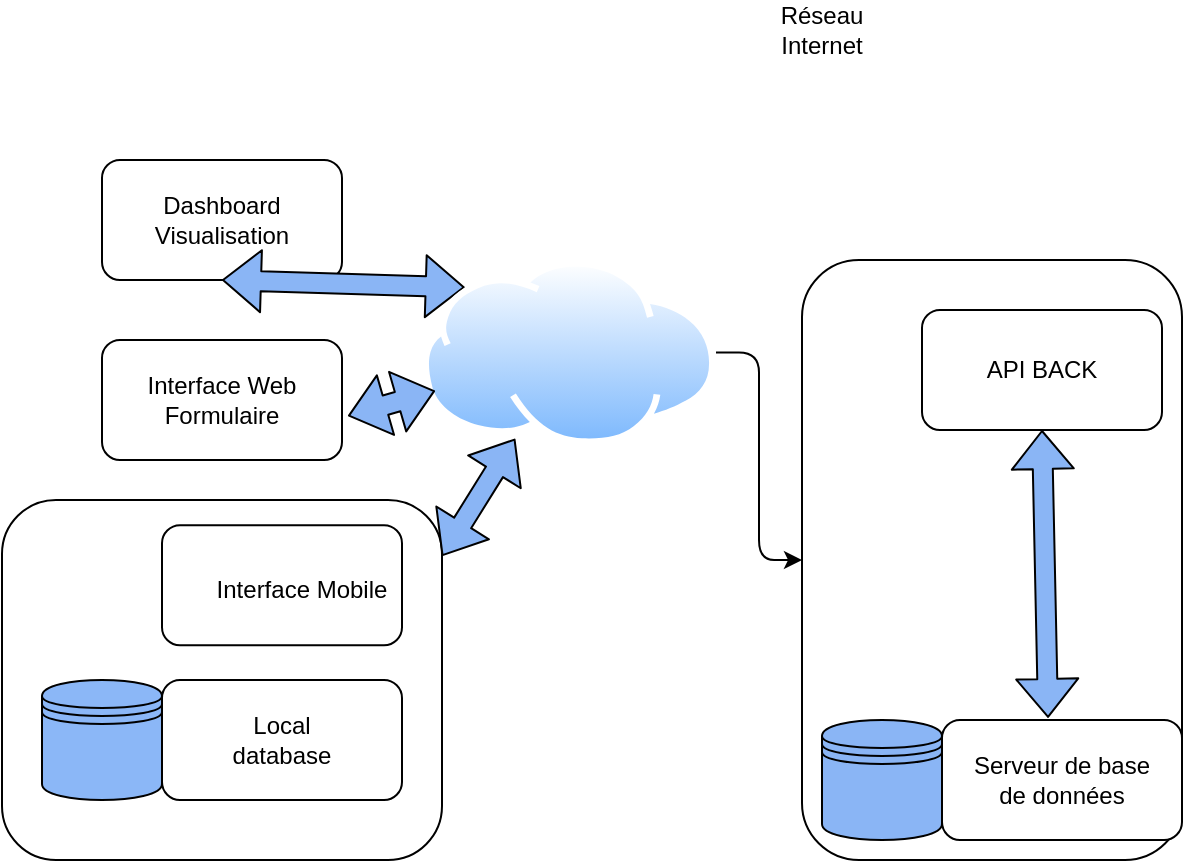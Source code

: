 <mxfile version="22.0.8" type="github">
  <diagram name="Page-1" id="H9A18gkoC2Fcs-PtQ5p-">
    <mxGraphModel dx="744" dy="739" grid="1" gridSize="10" guides="1" tooltips="1" connect="1" arrows="1" fold="1" page="1" pageScale="1" pageWidth="850" pageHeight="1100" background="none" math="0" shadow="0">
      <root>
        <mxCell id="0" />
        <mxCell id="1" parent="0" />
        <mxCell id="Cr8kg0-9z8LWTzDofk2w-1" value="" style="rounded=1;whiteSpace=wrap;html=1;gradientColor=none;" vertex="1" parent="1">
          <mxGeometry x="100" y="350" width="220" height="180" as="geometry" />
        </mxCell>
        <mxCell id="Cr8kg0-9z8LWTzDofk2w-2" value="" style="rounded=1;whiteSpace=wrap;html=1;" vertex="1" parent="1">
          <mxGeometry x="500" y="230" width="190" height="300" as="geometry" />
        </mxCell>
        <mxCell id="Cr8kg0-9z8LWTzDofk2w-3" value="" style="rounded=1;whiteSpace=wrap;html=1;" vertex="1" parent="1">
          <mxGeometry x="560" y="255" width="120" height="60" as="geometry" />
        </mxCell>
        <mxCell id="Cr8kg0-9z8LWTzDofk2w-4" value="API BACK" style="text;html=1;strokeColor=none;fillColor=none;align=center;verticalAlign=middle;whiteSpace=wrap;rounded=1;" vertex="1" parent="1">
          <mxGeometry x="590" y="270" width="60" height="30" as="geometry" />
        </mxCell>
        <mxCell id="Cr8kg0-9z8LWTzDofk2w-5" value="" style="rounded=1;whiteSpace=wrap;html=1;labelBackgroundColor=none;" vertex="1" parent="1">
          <mxGeometry x="180" y="440" width="120" height="60" as="geometry" />
        </mxCell>
        <mxCell id="Cr8kg0-9z8LWTzDofk2w-6" value="Local database" style="text;html=1;strokeColor=none;fillColor=none;align=center;verticalAlign=middle;whiteSpace=wrap;rounded=1;" vertex="1" parent="1">
          <mxGeometry x="210" y="455" width="60" height="30" as="geometry" />
        </mxCell>
        <mxCell id="Cr8kg0-9z8LWTzDofk2w-8" value="" style="rounded=1;whiteSpace=wrap;html=1;" vertex="1" parent="1">
          <mxGeometry x="570" y="460" width="120" height="60" as="geometry" />
        </mxCell>
        <mxCell id="Cr8kg0-9z8LWTzDofk2w-9" value="Serveur de base de données" style="text;html=1;strokeColor=none;fillColor=none;align=center;verticalAlign=middle;whiteSpace=wrap;rounded=1;" vertex="1" parent="1">
          <mxGeometry x="580" y="475" width="100" height="30" as="geometry" />
        </mxCell>
        <mxCell id="Cr8kg0-9z8LWTzDofk2w-10" value="" style="rounded=1;whiteSpace=wrap;html=1;gradientColor=none;" vertex="1" parent="1">
          <mxGeometry x="150" y="180" width="120" height="60" as="geometry" />
        </mxCell>
        <mxCell id="Cr8kg0-9z8LWTzDofk2w-11" value="Dashboard Visualisation" style="text;html=1;strokeColor=none;fillColor=none;align=center;verticalAlign=middle;whiteSpace=wrap;rounded=1;" vertex="1" parent="1">
          <mxGeometry x="160" y="195" width="100" height="30" as="geometry" />
        </mxCell>
        <mxCell id="Cr8kg0-9z8LWTzDofk2w-12" value="" style="rounded=1;whiteSpace=wrap;html=1;" vertex="1" parent="1">
          <mxGeometry x="180" y="362.61" width="120" height="60" as="geometry" />
        </mxCell>
        <mxCell id="Cr8kg0-9z8LWTzDofk2w-13" value="Interface Mobile" style="text;html=1;strokeColor=none;fillColor=none;align=center;verticalAlign=middle;whiteSpace=wrap;rounded=1;" vertex="1" parent="1">
          <mxGeometry x="200" y="380" width="100" height="30" as="geometry" />
        </mxCell>
        <mxCell id="Cr8kg0-9z8LWTzDofk2w-16" value="" style="shape=flexArrow;endArrow=classic;startArrow=classic;html=1;rounded=1;fillColor=#8AB5F5;" edge="1" parent="1" target="Cr8kg0-9z8LWTzDofk2w-25">
          <mxGeometry width="100" height="100" relative="1" as="geometry">
            <mxPoint x="320" y="378" as="sourcePoint" />
            <mxPoint x="440" y="380" as="targetPoint" />
          </mxGeometry>
        </mxCell>
        <mxCell id="Cr8kg0-9z8LWTzDofk2w-17" value="" style="shape=flexArrow;endArrow=classic;startArrow=classic;html=1;rounded=1;entryX=0.5;entryY=1;entryDx=0;entryDy=0;fillColor=#8AB5F5;exitX=0;exitY=0;exitDx=0;exitDy=0;" edge="1" parent="1" source="Cr8kg0-9z8LWTzDofk2w-25" target="Cr8kg0-9z8LWTzDofk2w-10">
          <mxGeometry width="100" height="100" relative="1" as="geometry">
            <mxPoint x="410" y="230" as="sourcePoint" />
            <mxPoint x="440" y="340" as="targetPoint" />
          </mxGeometry>
        </mxCell>
        <mxCell id="Cr8kg0-9z8LWTzDofk2w-18" value="" style="shape=flexArrow;endArrow=classic;startArrow=classic;html=1;rounded=1;entryX=0.5;entryY=1;entryDx=0;entryDy=0;exitX=0.442;exitY=-0.017;exitDx=0;exitDy=0;exitPerimeter=0;fillColor=#8AB5F5;" edge="1" parent="1" source="Cr8kg0-9z8LWTzDofk2w-8" target="Cr8kg0-9z8LWTzDofk2w-3">
          <mxGeometry width="100" height="100" relative="1" as="geometry">
            <mxPoint x="340" y="440" as="sourcePoint" />
            <mxPoint x="440" y="340" as="targetPoint" />
          </mxGeometry>
        </mxCell>
        <mxCell id="Cr8kg0-9z8LWTzDofk2w-23" value="" style="shape=datastore;whiteSpace=wrap;html=1;rounded=1;labelBackgroundColor=none;fillColor=#8AB5F5;" vertex="1" parent="1">
          <mxGeometry x="510" y="460" width="60" height="60" as="geometry" />
        </mxCell>
        <mxCell id="Cr8kg0-9z8LWTzDofk2w-24" value="" style="shape=datastore;whiteSpace=wrap;html=1;rounded=1;fillColor=#8BB7F7;" vertex="1" parent="1">
          <mxGeometry x="120" y="440" width="60" height="60" as="geometry" />
        </mxCell>
        <mxCell id="Cr8kg0-9z8LWTzDofk2w-30" style="edgeStyle=orthogonalEdgeStyle;rounded=1;orthogonalLoop=1;jettySize=auto;html=1;exitX=1;exitY=0.5;exitDx=0;exitDy=0;" edge="1" parent="1" source="Cr8kg0-9z8LWTzDofk2w-25" target="Cr8kg0-9z8LWTzDofk2w-2">
          <mxGeometry relative="1" as="geometry" />
        </mxCell>
        <mxCell id="Cr8kg0-9z8LWTzDofk2w-25" value="" style="image;aspect=fixed;perimeter=ellipsePerimeter;html=1;align=center;shadow=0;dashed=0;spacingTop=3;image=img/lib/active_directory/internet_cloud.svg;rounded=1;" vertex="1" parent="1">
          <mxGeometry x="310" y="230" width="147" height="92.61" as="geometry" />
        </mxCell>
        <mxCell id="Cr8kg0-9z8LWTzDofk2w-26" value="Réseau Internet" style="text;html=1;strokeColor=none;fillColor=none;align=center;verticalAlign=middle;whiteSpace=wrap;rounded=0;" vertex="1" parent="1">
          <mxGeometry x="480" y="100" width="60" height="30" as="geometry" />
        </mxCell>
        <mxCell id="Cr8kg0-9z8LWTzDofk2w-27" value="Dashboard Visualisation" style="text;html=1;strokeColor=none;fillColor=none;align=center;verticalAlign=middle;whiteSpace=wrap;rounded=1;" vertex="1" parent="1">
          <mxGeometry x="160" y="285" width="100" height="30" as="geometry" />
        </mxCell>
        <mxCell id="Cr8kg0-9z8LWTzDofk2w-28" value="Interface Web Formulaire" style="rounded=1;whiteSpace=wrap;html=1;gradientColor=none;" vertex="1" parent="1">
          <mxGeometry x="150" y="270" width="120" height="60" as="geometry" />
        </mxCell>
        <mxCell id="Cr8kg0-9z8LWTzDofk2w-29" value="" style="shape=flexArrow;endArrow=classic;startArrow=classic;html=1;rounded=1;entryX=1.025;entryY=0.633;entryDx=0;entryDy=0;fillColor=#8AB5F5;entryPerimeter=0;" edge="1" parent="1" source="Cr8kg0-9z8LWTzDofk2w-25" target="Cr8kg0-9z8LWTzDofk2w-28">
          <mxGeometry width="100" height="100" relative="1" as="geometry">
            <mxPoint x="332" y="315" as="sourcePoint" />
            <mxPoint x="200" y="271" as="targetPoint" />
          </mxGeometry>
        </mxCell>
      </root>
    </mxGraphModel>
  </diagram>
</mxfile>

